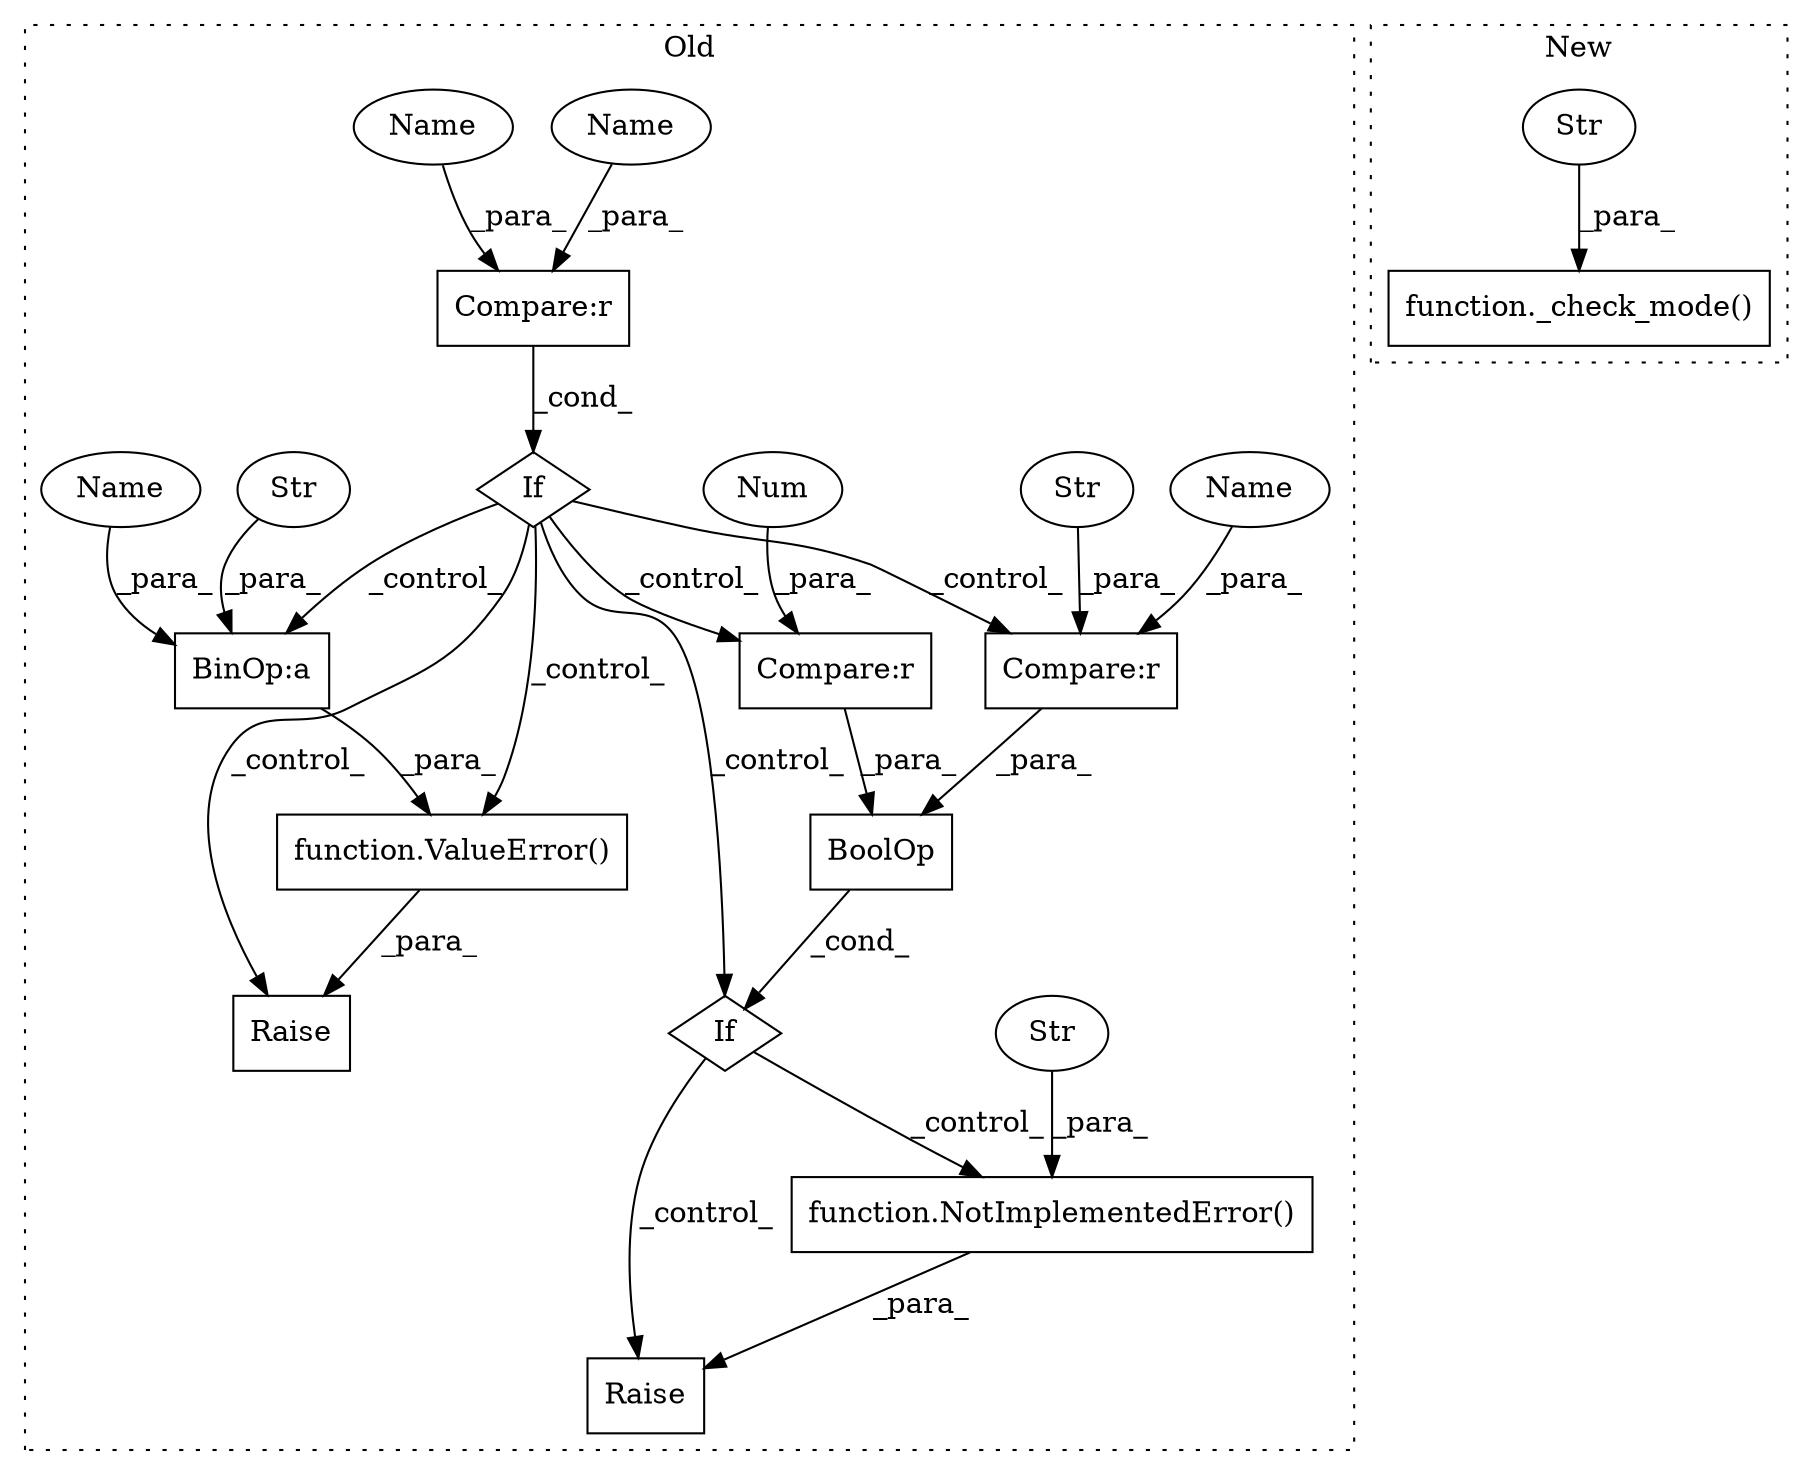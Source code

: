 digraph G {
subgraph cluster0 {
1 [label="If" a="96" s="5823" l="3" shape="diamond"];
3 [label="function.NotImplementedError()" a="75" s="5975,6053" l="20,1" shape="box"];
4 [label="If" a="96" s="5923" l="3" shape="diamond"];
5 [label="BinOp:a" a="82" s="5909" l="3" shape="box"];
6 [label="Compare:r" a="40" s="5826" l="17" shape="box"];
7 [label="Compare:r" a="40" s="5926" l="18" shape="box"];
9 [label="Str" a="66" s="5995" l="58" shape="ellipse"];
10 [label="Str" a="66" s="5870" l="39" shape="ellipse"];
11 [label="Compare:r" a="40" s="5949" l="10" shape="box"];
12 [label="Str" a="66" s="5934" l="10" shape="ellipse"];
13 [label="BoolOp" a="72" s="5926" l="33" shape="box"];
14 [label="Raise" a="91" s="5969" l="6" shape="box"];
15 [label="Num" a="76" s="5957" l="2" shape="ellipse"];
16 [label="Raise" a="91" s="5853" l="6" shape="box"];
17 [label="function.ValueError()" a="75" s="5859,5917" l="11,1" shape="box"];
18 [label="Name" a="87" s="5926" l="4" shape="ellipse"];
19 [label="Name" a="87" s="5826" l="4" shape="ellipse"];
20 [label="Name" a="87" s="5838" l="5" shape="ellipse"];
21 [label="Name" a="87" s="5912" l="5" shape="ellipse"];
label = "Old";
style="dotted";
}
subgraph cluster1 {
2 [label="function._check_mode()" a="75" s="4545,4582" l="12,1" shape="box"];
8 [label="Str" a="66" s="4569" l="13" shape="ellipse"];
label = "New";
style="dotted";
}
1 -> 16 [label="_control_"];
1 -> 4 [label="_control_"];
1 -> 7 [label="_control_"];
1 -> 17 [label="_control_"];
1 -> 5 [label="_control_"];
1 -> 11 [label="_control_"];
3 -> 14 [label="_para_"];
4 -> 3 [label="_control_"];
4 -> 14 [label="_control_"];
5 -> 17 [label="_para_"];
6 -> 1 [label="_cond_"];
7 -> 13 [label="_para_"];
8 -> 2 [label="_para_"];
9 -> 3 [label="_para_"];
10 -> 5 [label="_para_"];
11 -> 13 [label="_para_"];
12 -> 7 [label="_para_"];
13 -> 4 [label="_cond_"];
15 -> 11 [label="_para_"];
17 -> 16 [label="_para_"];
18 -> 7 [label="_para_"];
19 -> 6 [label="_para_"];
20 -> 6 [label="_para_"];
21 -> 5 [label="_para_"];
}